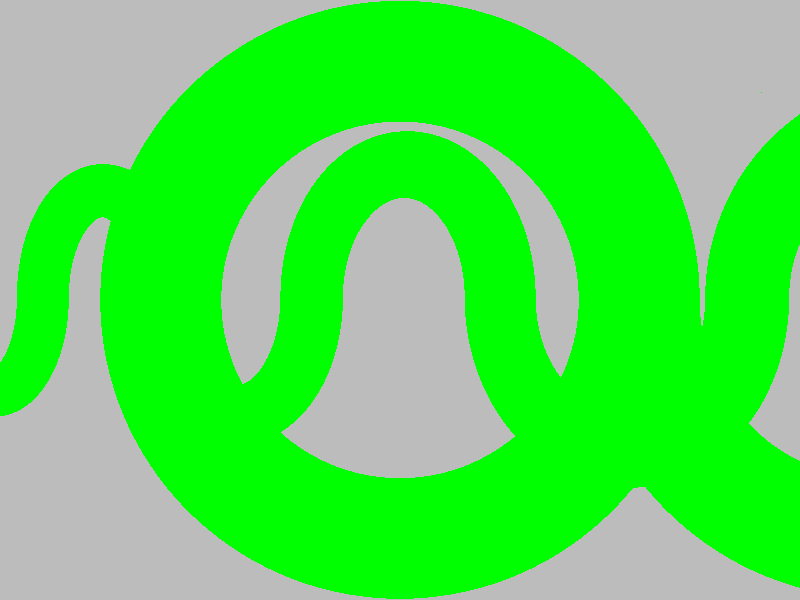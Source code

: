#include "colors.inc"

camera {
    location <0, .1, -25>
    look_at 0
    angle 30
}

background { color Gray50 } // to make the torus easy to see
light_source { <300, 300, -1000> White }
torus {
    4, 1              // major and minor radius
    rotate -90*x      // so we can see it from the top
    pigment { Green }
}

#declare Half_Torus = difference {
    torus {
        4, 1
        rotate -90*x  // so we can see it from the top
    }
    box { <-5, -5, -1>, <5, 0, 1> }
    pigment { Green }
}
#declare Flip_It_Over = 180*x;
#declare Torus_Translate = 8;  // twice the major radius

union {
    object { Half_Torus }
    object { Half_Torus
        rotate Flip_It_Over
        translate Torus_Translate*x
    }
}

union {
    object { Half_Torus }
    object { Half_Torus
        rotate Flip_It_Over
        translate x*Torus_Translate
    }
    object { Half_Torus
        translate x*Torus_Translate*2
    }
    object { Half_Torus
        rotate Flip_It_Over
        translate x*Torus_Translate*3
    }
    object { Half_Torus
        rotate Flip_It_Over
        translate -x*Torus_Translate
    }
    object { Half_Torus
        translate -x*Torus_Translate*2
    }
    object { Half_Torus
        rotate Flip_It_Over
        translate -x*Torus_Translate*3
    }
    object { Half_Torus
        translate -x*Torus_Translate*4
    }
    rotate y*45
    translate z*20
}

